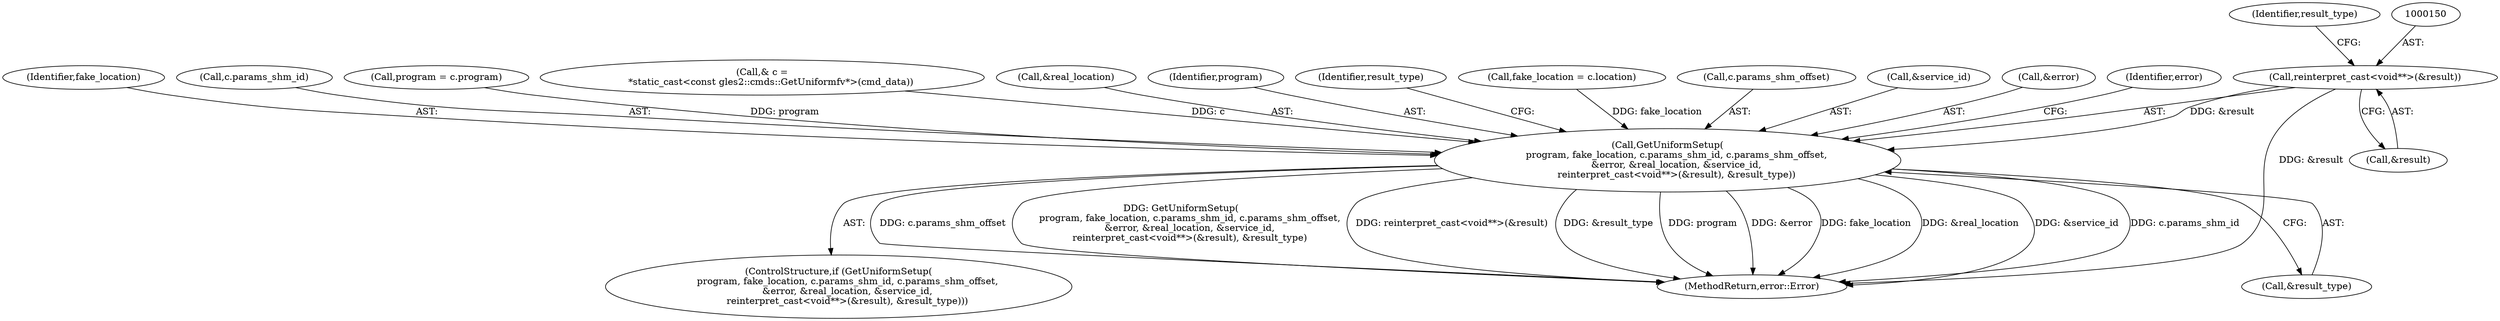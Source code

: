 digraph "0_Chrome_181c7400b2bf50ba02ac77149749fb419b4d4797_0@pointer" {
"1000149" [label="(Call,reinterpret_cast<void**>(&result))"];
"1000134" [label="(Call,GetUniformSetup(\n      program, fake_location, c.params_shm_id, c.params_shm_offset,\n      &error, &real_location, &service_id,\n      reinterpret_cast<void**>(&result), &result_type))"];
"1000151" [label="(Call,&result)"];
"1000133" [label="(ControlStructure,if (GetUniformSetup(\n      program, fake_location, c.params_shm_id, c.params_shm_offset,\n      &error, &real_location, &service_id,\n      reinterpret_cast<void**>(&result), &result_type)))"];
"1000136" [label="(Identifier,fake_location)"];
"1000137" [label="(Call,c.params_shm_id)"];
"1000154" [label="(Identifier,result_type)"];
"1000112" [label="(Call,program = c.program)"];
"1000134" [label="(Call,GetUniformSetup(\n      program, fake_location, c.params_shm_id, c.params_shm_offset,\n      &error, &real_location, &service_id,\n      reinterpret_cast<void**>(&result), &result_type))"];
"1000105" [label="(Call,& c =\n      *static_cast<const gles2::cmds::GetUniformfv*>(cmd_data))"];
"1000216" [label="(MethodReturn,error::Error)"];
"1000145" [label="(Call,&real_location)"];
"1000153" [label="(Call,&result_type)"];
"1000135" [label="(Identifier,program)"];
"1000159" [label="(Identifier,result_type)"];
"1000118" [label="(Call,fake_location = c.location)"];
"1000140" [label="(Call,c.params_shm_offset)"];
"1000147" [label="(Call,&service_id)"];
"1000143" [label="(Call,&error)"];
"1000149" [label="(Call,reinterpret_cast<void**>(&result))"];
"1000215" [label="(Identifier,error)"];
"1000149" -> "1000134"  [label="AST: "];
"1000149" -> "1000151"  [label="CFG: "];
"1000150" -> "1000149"  [label="AST: "];
"1000151" -> "1000149"  [label="AST: "];
"1000154" -> "1000149"  [label="CFG: "];
"1000149" -> "1000216"  [label="DDG: &result"];
"1000149" -> "1000134"  [label="DDG: &result"];
"1000134" -> "1000133"  [label="AST: "];
"1000134" -> "1000153"  [label="CFG: "];
"1000135" -> "1000134"  [label="AST: "];
"1000136" -> "1000134"  [label="AST: "];
"1000137" -> "1000134"  [label="AST: "];
"1000140" -> "1000134"  [label="AST: "];
"1000143" -> "1000134"  [label="AST: "];
"1000145" -> "1000134"  [label="AST: "];
"1000147" -> "1000134"  [label="AST: "];
"1000153" -> "1000134"  [label="AST: "];
"1000159" -> "1000134"  [label="CFG: "];
"1000215" -> "1000134"  [label="CFG: "];
"1000134" -> "1000216"  [label="DDG: c.params_shm_offset"];
"1000134" -> "1000216"  [label="DDG: GetUniformSetup(\n      program, fake_location, c.params_shm_id, c.params_shm_offset,\n      &error, &real_location, &service_id,\n      reinterpret_cast<void**>(&result), &result_type)"];
"1000134" -> "1000216"  [label="DDG: reinterpret_cast<void**>(&result)"];
"1000134" -> "1000216"  [label="DDG: &result_type"];
"1000134" -> "1000216"  [label="DDG: program"];
"1000134" -> "1000216"  [label="DDG: &error"];
"1000134" -> "1000216"  [label="DDG: fake_location"];
"1000134" -> "1000216"  [label="DDG: &real_location"];
"1000134" -> "1000216"  [label="DDG: &service_id"];
"1000134" -> "1000216"  [label="DDG: c.params_shm_id"];
"1000112" -> "1000134"  [label="DDG: program"];
"1000118" -> "1000134"  [label="DDG: fake_location"];
"1000105" -> "1000134"  [label="DDG: c"];
}
